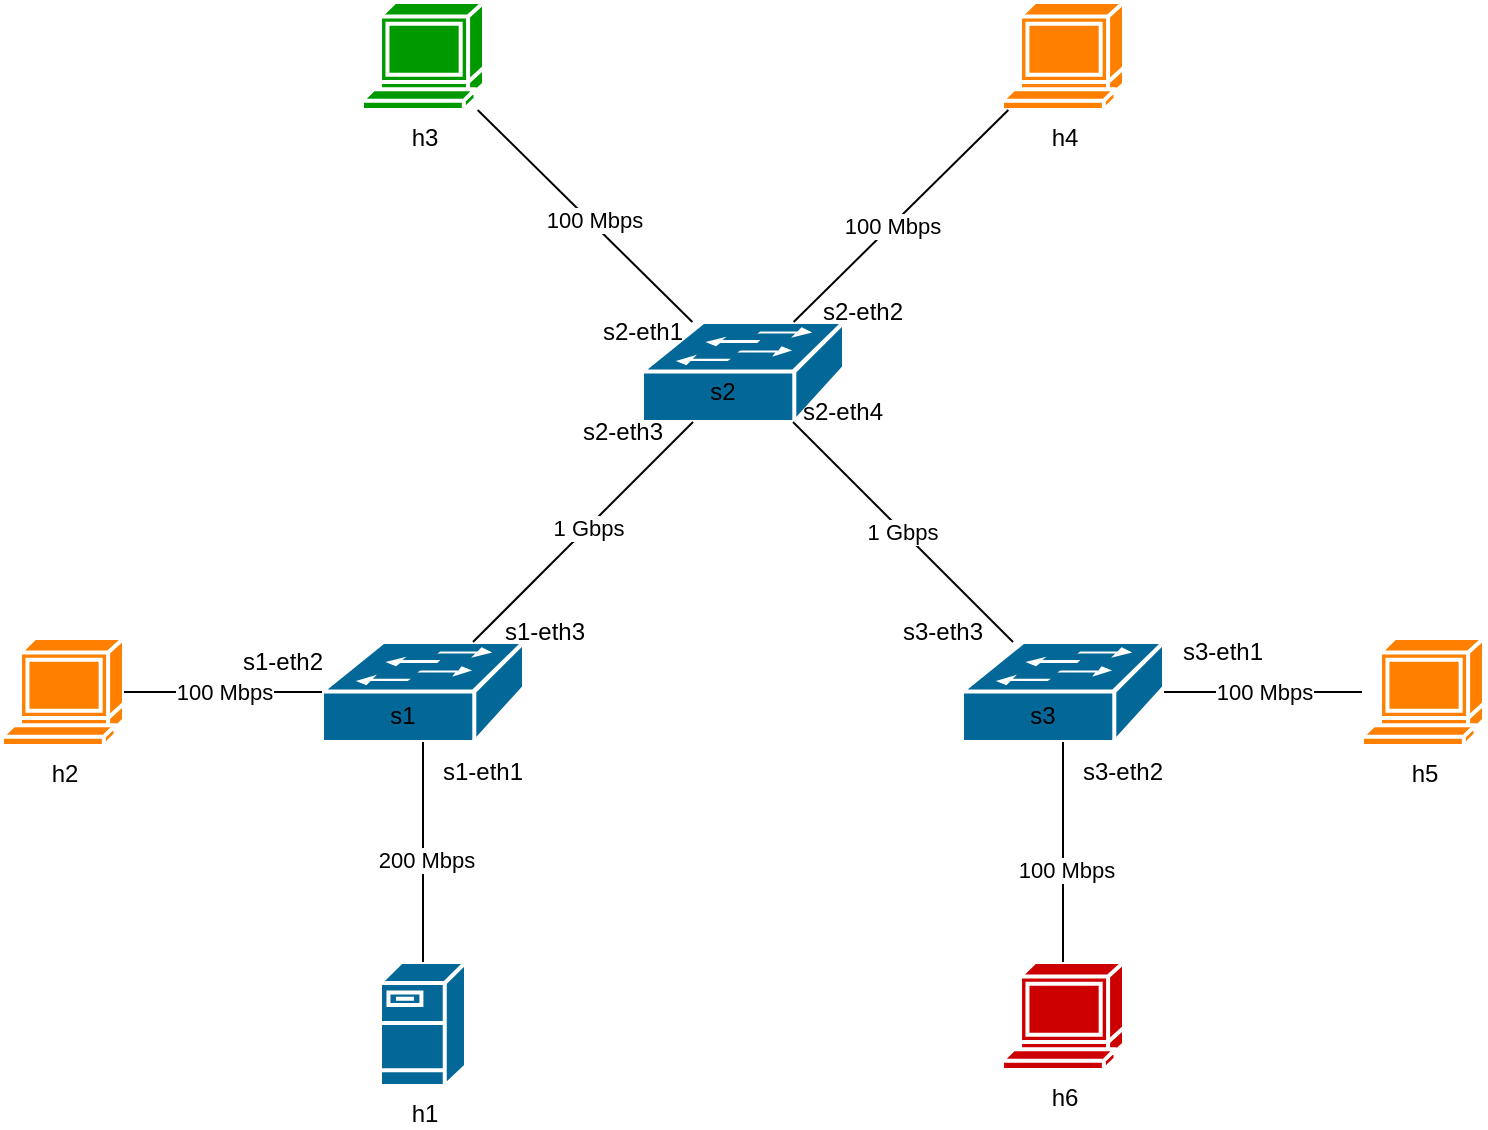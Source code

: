 <mxfile version="24.5.4" type="device">
  <diagram name="Page-1" id="c37626ed-c26b-45fb-9056-f9ebc6bb27b6">
    <mxGraphModel dx="1687" dy="785" grid="1" gridSize="10" guides="1" tooltips="1" connect="1" arrows="1" fold="1" page="1" pageScale="1" pageWidth="1100" pageHeight="850" background="none" math="0" shadow="0">
      <root>
        <mxCell id="0" />
        <mxCell id="1" parent="0" />
        <mxCell id="-exAjSf0P4JIJt5KntVX-1" value="" style="shape=mxgraph.cisco.switches.workgroup_switch;sketch=0;html=1;pointerEvents=1;dashed=0;fillColor=#036897;strokeColor=#ffffff;strokeWidth=2;verticalLabelPosition=bottom;verticalAlign=top;align=center;outlineConnect=0;" vertex="1" parent="1">
          <mxGeometry x="500" y="240" width="101" height="50" as="geometry" />
        </mxCell>
        <mxCell id="-exAjSf0P4JIJt5KntVX-2" value="&lt;div&gt;h1&lt;/div&gt;" style="shape=mxgraph.cisco.servers.fileserver;sketch=0;html=1;pointerEvents=1;dashed=0;fillColor=#036897;strokeColor=#ffffff;strokeWidth=2;verticalLabelPosition=bottom;verticalAlign=top;align=center;outlineConnect=0;" vertex="1" parent="1">
          <mxGeometry x="369" y="560" width="43" height="62" as="geometry" />
        </mxCell>
        <mxCell id="-exAjSf0P4JIJt5KntVX-4" value="" style="shape=mxgraph.cisco.switches.workgroup_switch;sketch=0;html=1;pointerEvents=1;dashed=0;fillColor=#036897;strokeColor=#ffffff;strokeWidth=2;verticalLabelPosition=bottom;verticalAlign=top;align=center;outlineConnect=0;" vertex="1" parent="1">
          <mxGeometry x="660" y="400" width="101" height="50" as="geometry" />
        </mxCell>
        <mxCell id="-exAjSf0P4JIJt5KntVX-5" value="" style="shape=mxgraph.cisco.switches.workgroup_switch;sketch=0;html=1;pointerEvents=1;dashed=0;fillColor=#036897;strokeColor=#ffffff;strokeWidth=2;verticalLabelPosition=bottom;verticalAlign=top;align=center;outlineConnect=0;" vertex="1" parent="1">
          <mxGeometry x="340" y="400" width="101" height="50" as="geometry" />
        </mxCell>
        <mxCell id="-exAjSf0P4JIJt5KntVX-7" value="h2" style="shape=mxgraph.cisco.computers_and_peripherals.terminal;sketch=0;html=1;pointerEvents=1;dashed=0;fillColor=#FF8000;strokeColor=#ffffff;strokeWidth=2;verticalLabelPosition=bottom;verticalAlign=top;align=center;outlineConnect=0;" vertex="1" parent="1">
          <mxGeometry x="180" y="398" width="61" height="54" as="geometry" />
        </mxCell>
        <mxCell id="-exAjSf0P4JIJt5KntVX-8" value="h3" style="shape=mxgraph.cisco.computers_and_peripherals.terminal;sketch=0;html=1;pointerEvents=1;dashed=0;fillColor=#009900;strokeColor=#ffffff;strokeWidth=2;verticalLabelPosition=bottom;verticalAlign=top;align=center;outlineConnect=0;" vertex="1" parent="1">
          <mxGeometry x="360" y="80" width="61" height="54" as="geometry" />
        </mxCell>
        <mxCell id="-exAjSf0P4JIJt5KntVX-9" value="h4" style="shape=mxgraph.cisco.computers_and_peripherals.terminal;sketch=0;html=1;pointerEvents=1;dashed=0;fillColor=#FF8000;strokeColor=#ffffff;strokeWidth=2;verticalLabelPosition=bottom;verticalAlign=top;align=center;outlineConnect=0;" vertex="1" parent="1">
          <mxGeometry x="680" y="80" width="61" height="54" as="geometry" />
        </mxCell>
        <mxCell id="-exAjSf0P4JIJt5KntVX-10" value="h5" style="shape=mxgraph.cisco.computers_and_peripherals.terminal;sketch=0;html=1;pointerEvents=1;dashed=0;fillColor=#FF8000;strokeColor=#ffffff;strokeWidth=2;verticalLabelPosition=bottom;verticalAlign=top;align=center;outlineConnect=0;" vertex="1" parent="1">
          <mxGeometry x="860" y="398" width="61" height="54" as="geometry" />
        </mxCell>
        <mxCell id="-exAjSf0P4JIJt5KntVX-11" value="h6" style="shape=mxgraph.cisco.computers_and_peripherals.terminal;sketch=0;html=1;pointerEvents=1;dashed=0;fillColor=#CC0000;strokeColor=#ffffff;strokeWidth=2;verticalLabelPosition=bottom;verticalAlign=top;align=center;outlineConnect=0;" vertex="1" parent="1">
          <mxGeometry x="680" y="560" width="61" height="54" as="geometry" />
        </mxCell>
        <mxCell id="-exAjSf0P4JIJt5KntVX-12" value="" style="endArrow=none;html=1;rounded=0;" edge="1" parent="1" source="-exAjSf0P4JIJt5KntVX-1" target="-exAjSf0P4JIJt5KntVX-8">
          <mxGeometry width="50" height="50" relative="1" as="geometry">
            <mxPoint x="660" y="310" as="sourcePoint" />
            <mxPoint x="710" y="260" as="targetPoint" />
          </mxGeometry>
        </mxCell>
        <mxCell id="-exAjSf0P4JIJt5KntVX-22" value="100 Mbps" style="edgeLabel;html=1;align=center;verticalAlign=middle;resizable=0;points=[];" vertex="1" connectable="0" parent="-exAjSf0P4JIJt5KntVX-12">
          <mxGeometry x="-0.058" y="-2" relative="1" as="geometry">
            <mxPoint as="offset" />
          </mxGeometry>
        </mxCell>
        <mxCell id="-exAjSf0P4JIJt5KntVX-15" value="" style="endArrow=none;html=1;rounded=0;" edge="1" parent="1" source="-exAjSf0P4JIJt5KntVX-1" target="-exAjSf0P4JIJt5KntVX-9">
          <mxGeometry width="50" height="50" relative="1" as="geometry">
            <mxPoint x="767" y="276" as="sourcePoint" />
            <mxPoint x="660" y="170" as="targetPoint" />
          </mxGeometry>
        </mxCell>
        <mxCell id="-exAjSf0P4JIJt5KntVX-23" value="100 Mbps" style="edgeLabel;html=1;align=center;verticalAlign=middle;resizable=0;points=[];" vertex="1" connectable="0" parent="-exAjSf0P4JIJt5KntVX-15">
          <mxGeometry x="-0.091" relative="1" as="geometry">
            <mxPoint as="offset" />
          </mxGeometry>
        </mxCell>
        <mxCell id="-exAjSf0P4JIJt5KntVX-16" value="" style="endArrow=none;html=1;rounded=0;" edge="1" parent="1" source="-exAjSf0P4JIJt5KntVX-2" target="-exAjSf0P4JIJt5KntVX-5">
          <mxGeometry width="50" height="50" relative="1" as="geometry">
            <mxPoint x="447" y="596" as="sourcePoint" />
            <mxPoint x="340" y="490" as="targetPoint" />
          </mxGeometry>
        </mxCell>
        <mxCell id="-exAjSf0P4JIJt5KntVX-26" value="200 Mbps" style="edgeLabel;html=1;align=center;verticalAlign=middle;resizable=0;points=[];" vertex="1" connectable="0" parent="-exAjSf0P4JIJt5KntVX-16">
          <mxGeometry x="-0.069" y="-1" relative="1" as="geometry">
            <mxPoint as="offset" />
          </mxGeometry>
        </mxCell>
        <mxCell id="-exAjSf0P4JIJt5KntVX-17" value="100 Mbps" style="endArrow=none;html=1;rounded=0;" edge="1" parent="1" source="-exAjSf0P4JIJt5KntVX-5" target="-exAjSf0P4JIJt5KntVX-7">
          <mxGeometry width="50" height="50" relative="1" as="geometry">
            <mxPoint x="369" y="486" as="sourcePoint" />
            <mxPoint x="262" y="380" as="targetPoint" />
          </mxGeometry>
        </mxCell>
        <mxCell id="-exAjSf0P4JIJt5KntVX-18" value="" style="endArrow=none;html=1;rounded=0;" edge="1" parent="1" source="-exAjSf0P4JIJt5KntVX-4" target="-exAjSf0P4JIJt5KntVX-11">
          <mxGeometry width="50" height="50" relative="1" as="geometry">
            <mxPoint x="860" y="480" as="sourcePoint" />
            <mxPoint x="933" y="814" as="targetPoint" />
          </mxGeometry>
        </mxCell>
        <mxCell id="-exAjSf0P4JIJt5KntVX-25" value="100 Mbps" style="edgeLabel;html=1;align=center;verticalAlign=middle;resizable=0;points=[];" vertex="1" connectable="0" parent="-exAjSf0P4JIJt5KntVX-18">
          <mxGeometry x="0.156" y="1" relative="1" as="geometry">
            <mxPoint as="offset" />
          </mxGeometry>
        </mxCell>
        <mxCell id="-exAjSf0P4JIJt5KntVX-19" value="100 Mbps" style="endArrow=none;html=1;rounded=0;" edge="1" parent="1" source="-exAjSf0P4JIJt5KntVX-10" target="-exAjSf0P4JIJt5KntVX-4">
          <mxGeometry width="50" height="50" relative="1" as="geometry">
            <mxPoint x="887" y="486" as="sourcePoint" />
            <mxPoint x="780" y="380" as="targetPoint" />
          </mxGeometry>
        </mxCell>
        <mxCell id="-exAjSf0P4JIJt5KntVX-20" value="1 Gbps" style="endArrow=none;html=1;rounded=0;" edge="1" parent="1" source="-exAjSf0P4JIJt5KntVX-4" target="-exAjSf0P4JIJt5KntVX-1">
          <mxGeometry width="50" height="50" relative="1" as="geometry">
            <mxPoint x="921" y="206" as="sourcePoint" />
            <mxPoint x="814" y="100" as="targetPoint" />
          </mxGeometry>
        </mxCell>
        <mxCell id="-exAjSf0P4JIJt5KntVX-21" value="" style="endArrow=none;html=1;rounded=0;" edge="1" parent="1" source="-exAjSf0P4JIJt5KntVX-5" target="-exAjSf0P4JIJt5KntVX-1">
          <mxGeometry width="50" height="50" relative="1" as="geometry">
            <mxPoint x="401" y="570" as="sourcePoint" />
            <mxPoint x="401" y="460" as="targetPoint" />
          </mxGeometry>
        </mxCell>
        <mxCell id="-exAjSf0P4JIJt5KntVX-27" value="1 Gbps" style="edgeLabel;html=1;align=center;verticalAlign=middle;resizable=0;points=[];" vertex="1" connectable="0" parent="-exAjSf0P4JIJt5KntVX-21">
          <mxGeometry x="0.049" relative="1" as="geometry">
            <mxPoint as="offset" />
          </mxGeometry>
        </mxCell>
        <mxCell id="-exAjSf0P4JIJt5KntVX-28" value="s1-eth1" style="text;html=1;align=center;verticalAlign=middle;resizable=0;points=[];autosize=1;strokeColor=none;fillColor=none;" vertex="1" parent="1">
          <mxGeometry x="390" y="450" width="60" height="30" as="geometry" />
        </mxCell>
        <mxCell id="-exAjSf0P4JIJt5KntVX-29" value="s1-eth2" style="text;html=1;align=center;verticalAlign=middle;resizable=0;points=[];autosize=1;strokeColor=none;fillColor=none;shadow=1;" vertex="1" parent="1">
          <mxGeometry x="290" y="395" width="60" height="30" as="geometry" />
        </mxCell>
        <mxCell id="-exAjSf0P4JIJt5KntVX-30" value="s1-eth3" style="text;html=1;align=center;verticalAlign=middle;resizable=0;points=[];autosize=1;strokeColor=none;fillColor=none;" vertex="1" parent="1">
          <mxGeometry x="421" y="380" width="60" height="30" as="geometry" />
        </mxCell>
        <mxCell id="-exAjSf0P4JIJt5KntVX-31" value="s2-eth1" style="text;html=1;align=center;verticalAlign=middle;resizable=0;points=[];autosize=1;strokeColor=none;fillColor=none;" vertex="1" parent="1">
          <mxGeometry x="470" y="230" width="60" height="30" as="geometry" />
        </mxCell>
        <mxCell id="-exAjSf0P4JIJt5KntVX-32" value="s2-eth2" style="text;html=1;align=center;verticalAlign=middle;resizable=0;points=[];autosize=1;strokeColor=none;fillColor=none;" vertex="1" parent="1">
          <mxGeometry x="580" y="220" width="60" height="30" as="geometry" />
        </mxCell>
        <mxCell id="-exAjSf0P4JIJt5KntVX-33" value="s2-eth3" style="text;html=1;align=center;verticalAlign=middle;resizable=0;points=[];autosize=1;strokeColor=none;fillColor=none;" vertex="1" parent="1">
          <mxGeometry x="460" y="280" width="60" height="30" as="geometry" />
        </mxCell>
        <mxCell id="-exAjSf0P4JIJt5KntVX-34" value="s2-eth4" style="text;html=1;align=center;verticalAlign=middle;resizable=0;points=[];autosize=1;strokeColor=none;fillColor=none;" vertex="1" parent="1">
          <mxGeometry x="570" y="270" width="60" height="30" as="geometry" />
        </mxCell>
        <mxCell id="-exAjSf0P4JIJt5KntVX-35" value="s3-eth3" style="text;html=1;align=center;verticalAlign=middle;resizable=0;points=[];autosize=1;strokeColor=none;fillColor=none;" vertex="1" parent="1">
          <mxGeometry x="620" y="380" width="60" height="30" as="geometry" />
        </mxCell>
        <mxCell id="-exAjSf0P4JIJt5KntVX-36" value="s3-eth2" style="text;html=1;align=center;verticalAlign=middle;resizable=0;points=[];autosize=1;strokeColor=none;fillColor=none;" vertex="1" parent="1">
          <mxGeometry x="710" y="450" width="60" height="30" as="geometry" />
        </mxCell>
        <mxCell id="-exAjSf0P4JIJt5KntVX-37" value="s3-eth1" style="text;html=1;align=center;verticalAlign=middle;resizable=0;points=[];autosize=1;strokeColor=none;fillColor=none;" vertex="1" parent="1">
          <mxGeometry x="760" y="390" width="60" height="30" as="geometry" />
        </mxCell>
        <mxCell id="-exAjSf0P4JIJt5KntVX-38" value="s1" style="text;html=1;align=center;verticalAlign=middle;resizable=0;points=[];autosize=1;strokeColor=none;fillColor=none;" vertex="1" parent="1">
          <mxGeometry x="360" y="422" width="40" height="30" as="geometry" />
        </mxCell>
        <mxCell id="-exAjSf0P4JIJt5KntVX-39" value="s2" style="text;html=1;align=center;verticalAlign=middle;resizable=0;points=[];autosize=1;strokeColor=none;fillColor=none;" vertex="1" parent="1">
          <mxGeometry x="520" y="260" width="40" height="30" as="geometry" />
        </mxCell>
        <mxCell id="-exAjSf0P4JIJt5KntVX-40" value="s3" style="text;html=1;align=center;verticalAlign=middle;resizable=0;points=[];autosize=1;strokeColor=none;fillColor=none;" vertex="1" parent="1">
          <mxGeometry x="680" y="422" width="40" height="30" as="geometry" />
        </mxCell>
      </root>
    </mxGraphModel>
  </diagram>
</mxfile>
